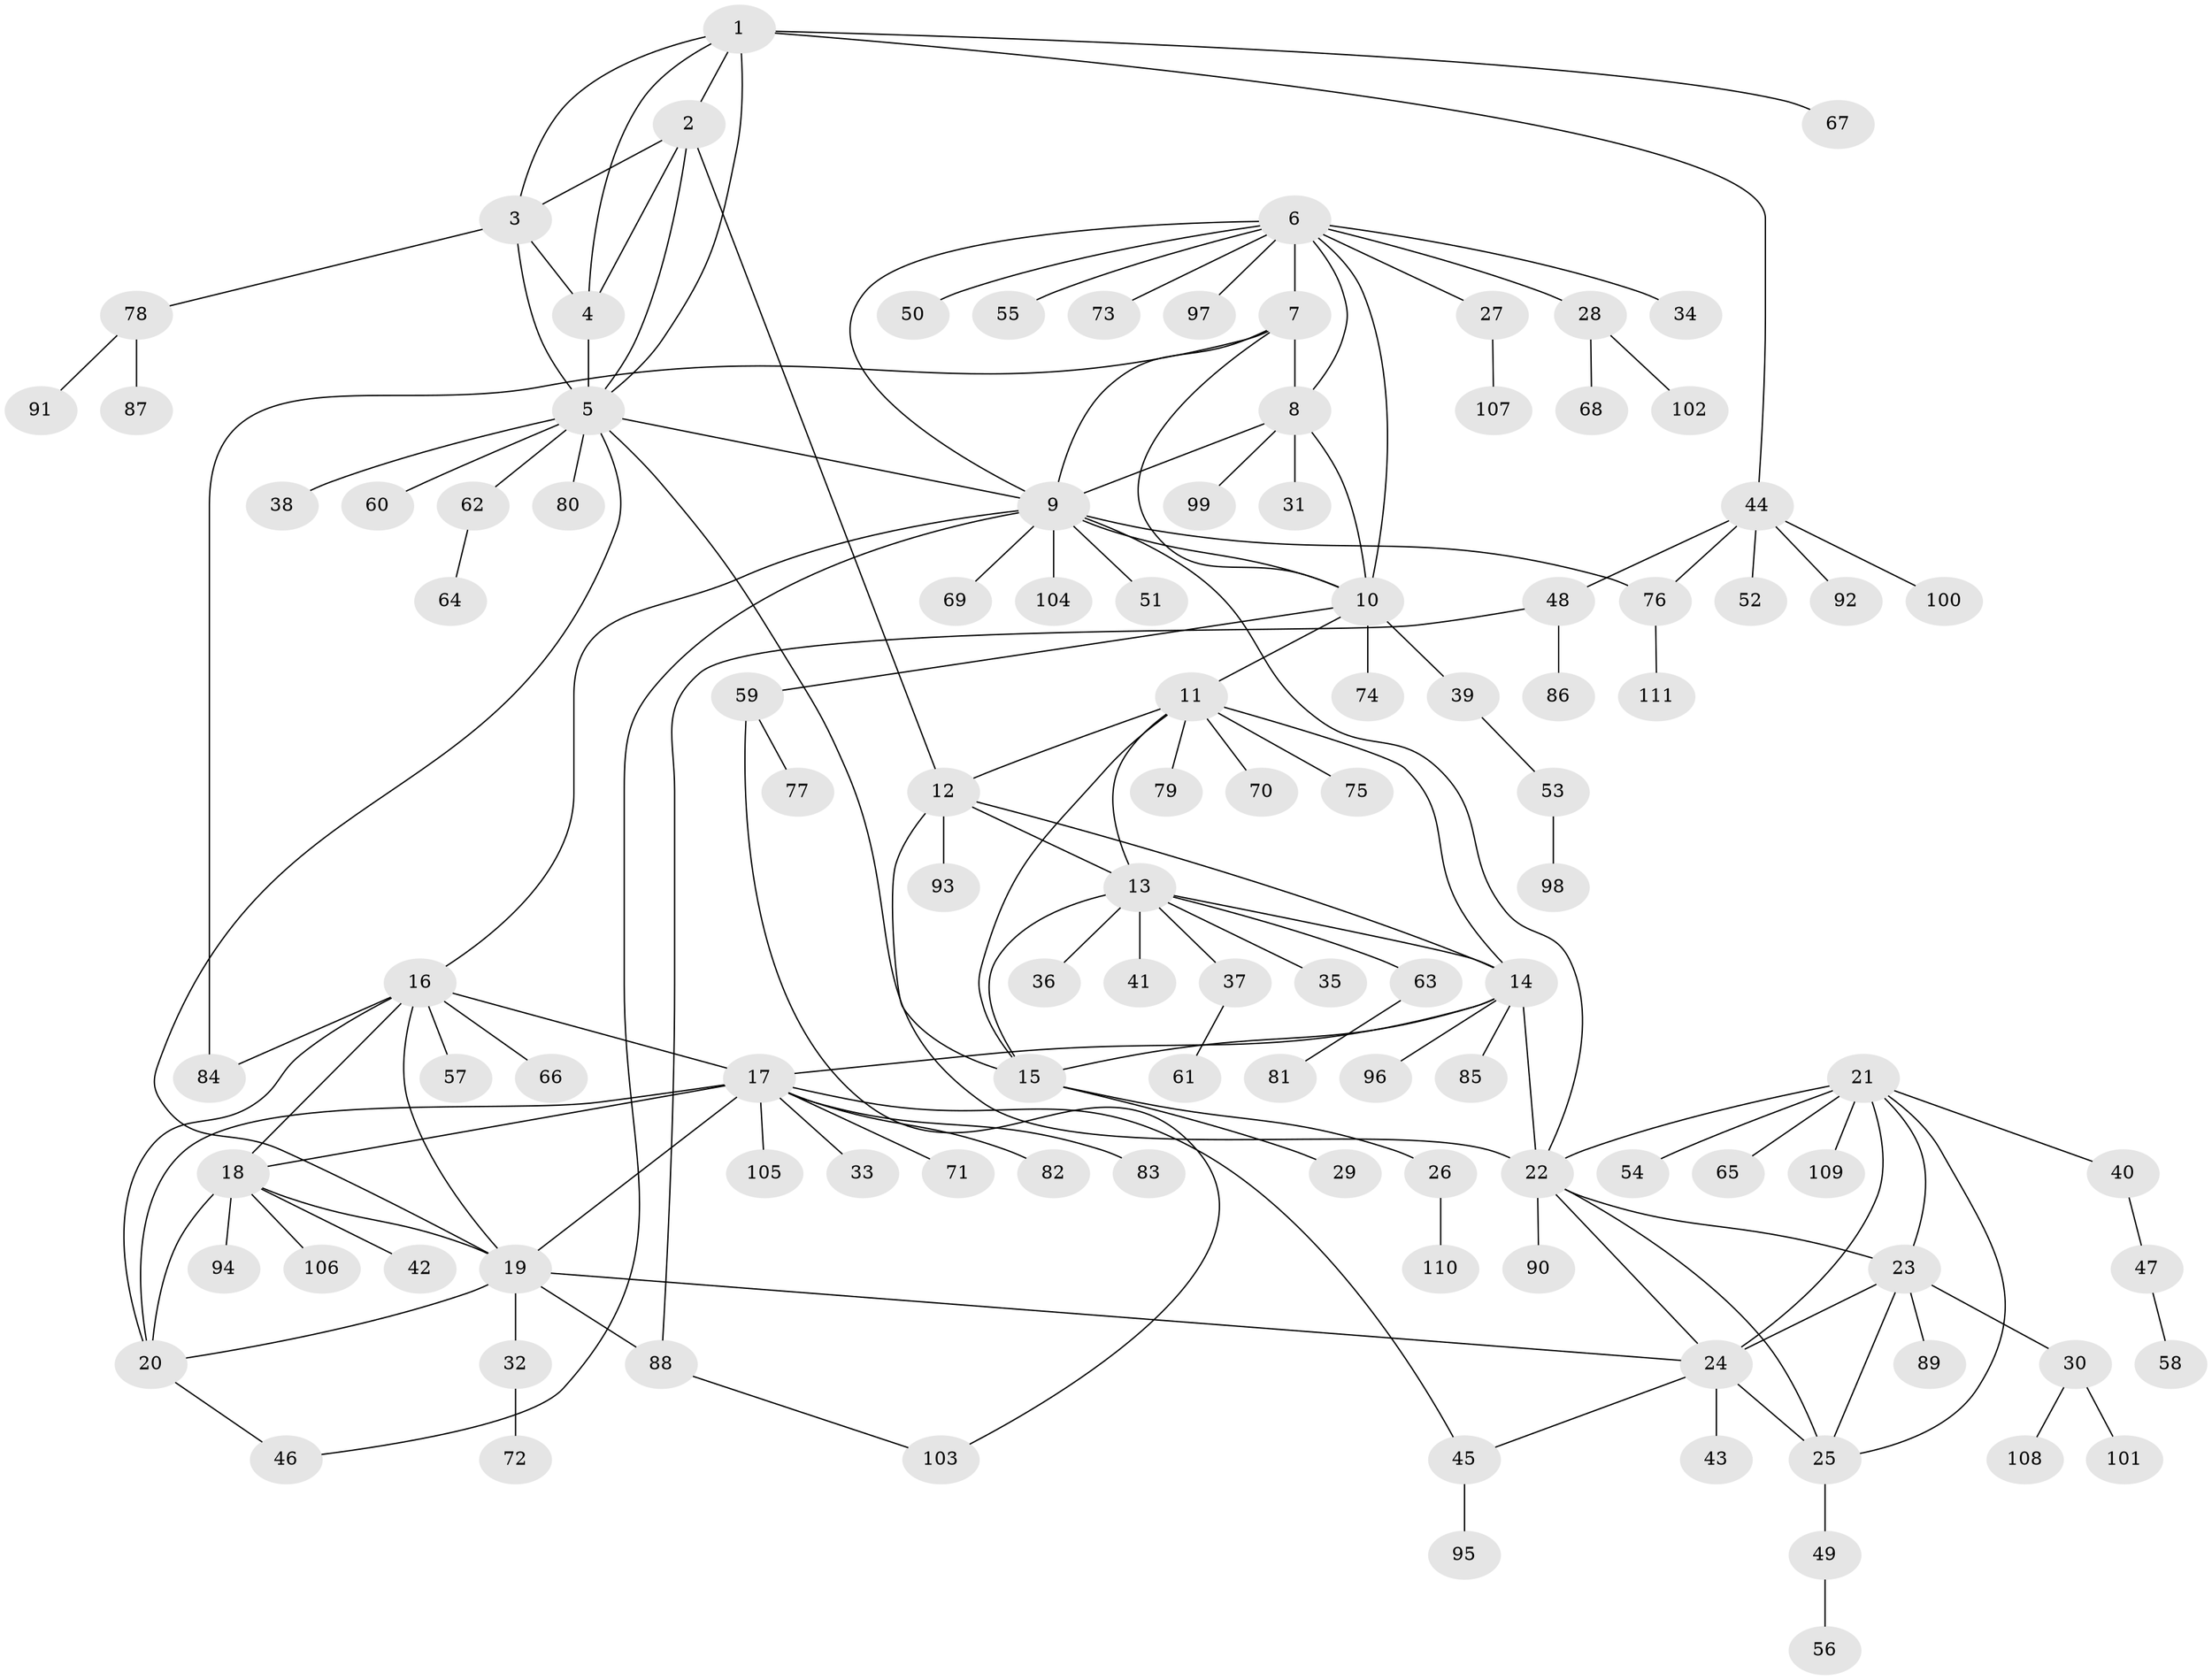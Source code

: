// coarse degree distribution, {4: 0.045454545454545456, 3: 0.022727272727272728, 5: 0.045454545454545456, 7: 0.09090909090909091, 1: 0.7045454545454546, 8: 0.022727272727272728, 2: 0.045454545454545456, 12: 0.022727272727272728}
// Generated by graph-tools (version 1.1) at 2025/58/03/04/25 21:58:58]
// undirected, 111 vertices, 152 edges
graph export_dot {
graph [start="1"]
  node [color=gray90,style=filled];
  1;
  2;
  3;
  4;
  5;
  6;
  7;
  8;
  9;
  10;
  11;
  12;
  13;
  14;
  15;
  16;
  17;
  18;
  19;
  20;
  21;
  22;
  23;
  24;
  25;
  26;
  27;
  28;
  29;
  30;
  31;
  32;
  33;
  34;
  35;
  36;
  37;
  38;
  39;
  40;
  41;
  42;
  43;
  44;
  45;
  46;
  47;
  48;
  49;
  50;
  51;
  52;
  53;
  54;
  55;
  56;
  57;
  58;
  59;
  60;
  61;
  62;
  63;
  64;
  65;
  66;
  67;
  68;
  69;
  70;
  71;
  72;
  73;
  74;
  75;
  76;
  77;
  78;
  79;
  80;
  81;
  82;
  83;
  84;
  85;
  86;
  87;
  88;
  89;
  90;
  91;
  92;
  93;
  94;
  95;
  96;
  97;
  98;
  99;
  100;
  101;
  102;
  103;
  104;
  105;
  106;
  107;
  108;
  109;
  110;
  111;
  1 -- 2;
  1 -- 3;
  1 -- 4;
  1 -- 5;
  1 -- 44;
  1 -- 67;
  2 -- 3;
  2 -- 4;
  2 -- 5;
  2 -- 12;
  3 -- 4;
  3 -- 5;
  3 -- 78;
  4 -- 5;
  5 -- 9;
  5 -- 19;
  5 -- 22;
  5 -- 38;
  5 -- 60;
  5 -- 62;
  5 -- 80;
  6 -- 7;
  6 -- 8;
  6 -- 9;
  6 -- 10;
  6 -- 27;
  6 -- 28;
  6 -- 34;
  6 -- 50;
  6 -- 55;
  6 -- 73;
  6 -- 97;
  7 -- 8;
  7 -- 9;
  7 -- 10;
  7 -- 84;
  8 -- 9;
  8 -- 10;
  8 -- 31;
  8 -- 99;
  9 -- 10;
  9 -- 16;
  9 -- 22;
  9 -- 46;
  9 -- 51;
  9 -- 69;
  9 -- 76;
  9 -- 104;
  10 -- 11;
  10 -- 39;
  10 -- 59;
  10 -- 74;
  11 -- 12;
  11 -- 13;
  11 -- 14;
  11 -- 15;
  11 -- 70;
  11 -- 75;
  11 -- 79;
  12 -- 13;
  12 -- 14;
  12 -- 15;
  12 -- 93;
  13 -- 14;
  13 -- 15;
  13 -- 35;
  13 -- 36;
  13 -- 37;
  13 -- 41;
  13 -- 63;
  14 -- 15;
  14 -- 17;
  14 -- 22;
  14 -- 85;
  14 -- 96;
  15 -- 26;
  15 -- 29;
  16 -- 17;
  16 -- 18;
  16 -- 19;
  16 -- 20;
  16 -- 57;
  16 -- 66;
  16 -- 84;
  17 -- 18;
  17 -- 19;
  17 -- 20;
  17 -- 33;
  17 -- 45;
  17 -- 71;
  17 -- 82;
  17 -- 83;
  17 -- 105;
  18 -- 19;
  18 -- 20;
  18 -- 42;
  18 -- 94;
  18 -- 106;
  19 -- 20;
  19 -- 24;
  19 -- 32;
  19 -- 88;
  20 -- 46;
  21 -- 22;
  21 -- 23;
  21 -- 24;
  21 -- 25;
  21 -- 40;
  21 -- 54;
  21 -- 65;
  21 -- 109;
  22 -- 23;
  22 -- 24;
  22 -- 25;
  22 -- 90;
  23 -- 24;
  23 -- 25;
  23 -- 30;
  23 -- 89;
  24 -- 25;
  24 -- 43;
  24 -- 45;
  25 -- 49;
  26 -- 110;
  27 -- 107;
  28 -- 68;
  28 -- 102;
  30 -- 101;
  30 -- 108;
  32 -- 72;
  37 -- 61;
  39 -- 53;
  40 -- 47;
  44 -- 48;
  44 -- 52;
  44 -- 76;
  44 -- 92;
  44 -- 100;
  45 -- 95;
  47 -- 58;
  48 -- 86;
  48 -- 88;
  49 -- 56;
  53 -- 98;
  59 -- 77;
  59 -- 103;
  62 -- 64;
  63 -- 81;
  76 -- 111;
  78 -- 87;
  78 -- 91;
  88 -- 103;
}
